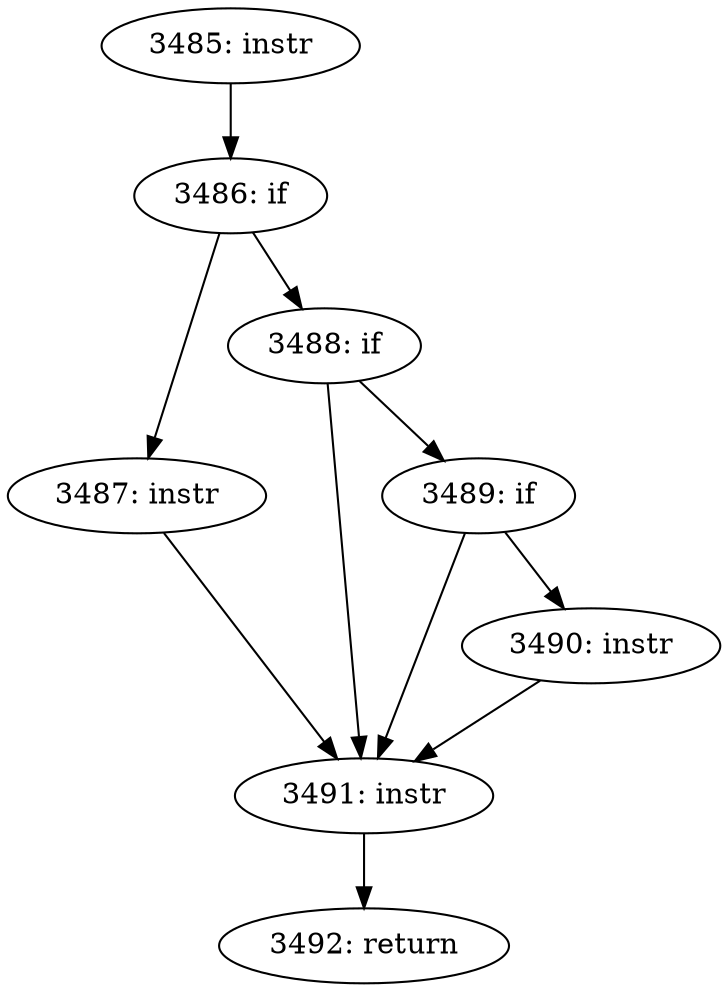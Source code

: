 digraph CFG_tcp_end_cwnd_reduction {
3485 [label="3485: instr"]
	3485 -> 3486
3486 [label="3486: if"]
	3486 -> 3487
	3486 -> 3488
3487 [label="3487: instr"]
	3487 -> 3491
3488 [label="3488: if"]
	3488 -> 3489
	3488 -> 3491
3489 [label="3489: if"]
	3489 -> 3490
	3489 -> 3491
3490 [label="3490: instr"]
	3490 -> 3491
3491 [label="3491: instr"]
	3491 -> 3492
3492 [label="3492: return"]
	
}
